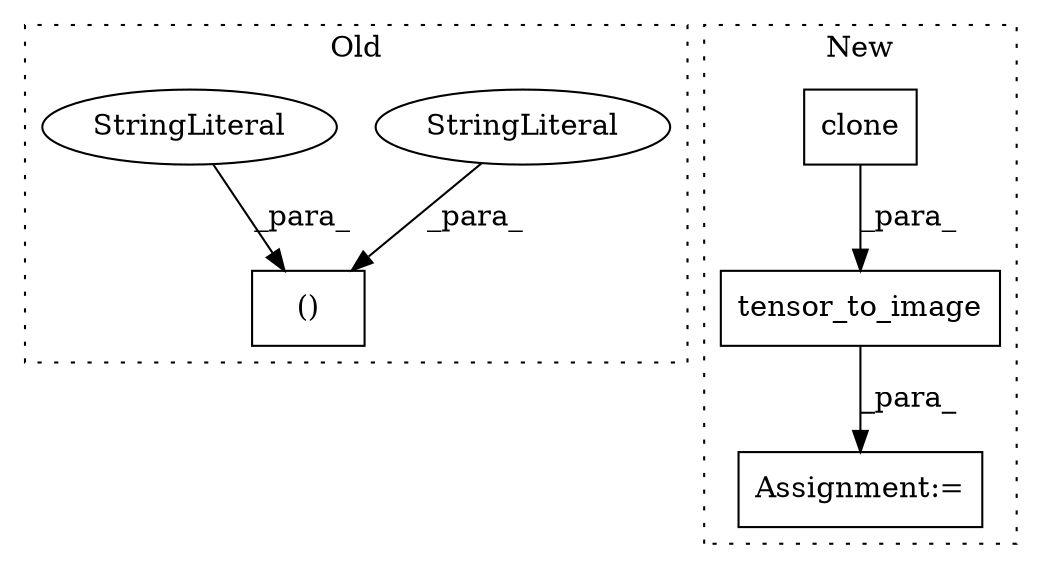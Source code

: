 digraph G {
subgraph cluster0 {
1 [label="()" a="106" s="1016" l="59" shape="box"];
3 [label="StringLiteral" a="45" s="1059" l="16" shape="ellipse"];
5 [label="StringLiteral" a="45" s="1030" l="16" shape="ellipse"];
label = "Old";
style="dotted";
}
subgraph cluster1 {
2 [label="tensor_to_image" a="32" s="521,549" l="16,1" shape="box"];
4 [label="clone" a="32" s="542" l="7" shape="box"];
6 [label="Assignment:=" a="7" s="513" l="1" shape="box"];
label = "New";
style="dotted";
}
2 -> 6 [label="_para_"];
3 -> 1 [label="_para_"];
4 -> 2 [label="_para_"];
5 -> 1 [label="_para_"];
}